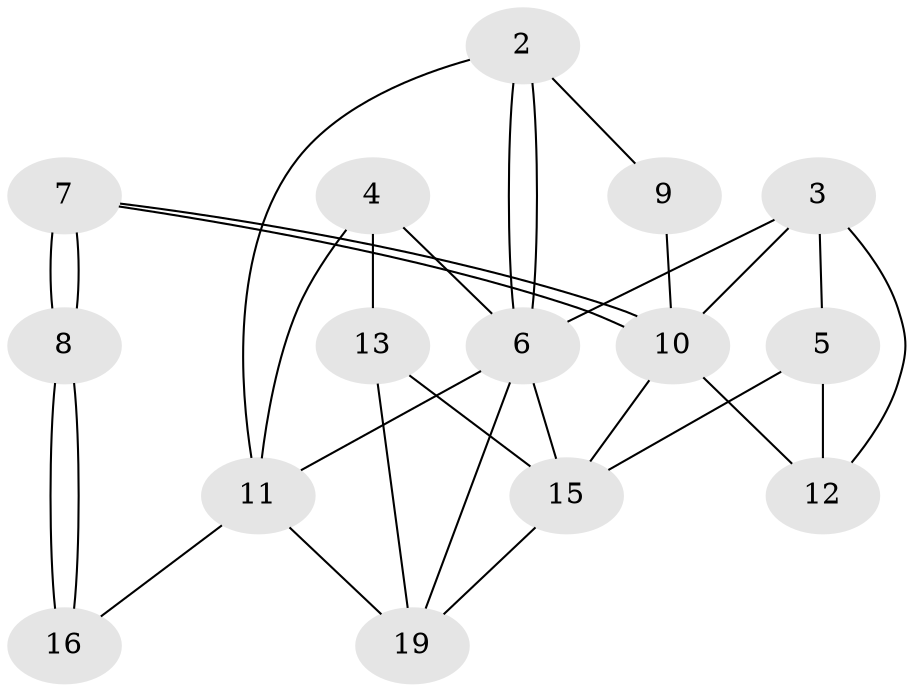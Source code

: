 // Generated by graph-tools (version 1.1) at 2025/46/02/15/25 05:46:28]
// undirected, 15 vertices, 30 edges
graph export_dot {
graph [start="1"]
  node [color=gray90,style=filled];
  2;
  3 [super="+1+17+20"];
  4;
  5 [super="+20"];
  6;
  7;
  8 [super="+14+18"];
  9 [super="+17+18"];
  10;
  11 [super="+1+14"];
  12;
  13;
  15;
  16;
  19;
  2 -- 11;
  2 -- 6;
  2 -- 6;
  2 -- 9;
  3 -- 6;
  3 -- 10;
  3 -- 5;
  3 -- 12;
  4 -- 6;
  4 -- 11;
  4 -- 13;
  5 -- 15;
  5 -- 12;
  6 -- 15;
  6 -- 11;
  6 -- 19;
  7 -- 10;
  7 -- 10;
  7 -- 8;
  7 -- 8;
  8 -- 16;
  8 -- 16;
  9 -- 10;
  10 -- 12;
  10 -- 15;
  11 -- 19;
  11 -- 16;
  13 -- 15;
  13 -- 19;
  15 -- 19;
}
